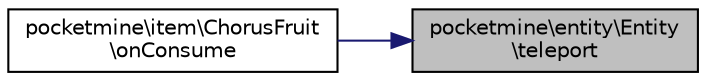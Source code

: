 digraph "pocketmine\entity\Entity\teleport"
{
 // INTERACTIVE_SVG=YES
 // LATEX_PDF_SIZE
  edge [fontname="Helvetica",fontsize="10",labelfontname="Helvetica",labelfontsize="10"];
  node [fontname="Helvetica",fontsize="10",shape=record];
  rankdir="RL";
  Node1 [label="pocketmine\\entity\\Entity\l\\teleport",height=0.2,width=0.4,color="black", fillcolor="grey75", style="filled", fontcolor="black",tooltip=" "];
  Node1 -> Node2 [dir="back",color="midnightblue",fontsize="10",style="solid",fontname="Helvetica"];
  Node2 [label="pocketmine\\item\\ChorusFruit\l\\onConsume",height=0.2,width=0.4,color="black", fillcolor="white", style="filled",URL="$de/d16/classpocketmine_1_1item_1_1_chorus_fruit.html#accf04693d3f593889e77ab8e3eec7653",tooltip=" "];
}

